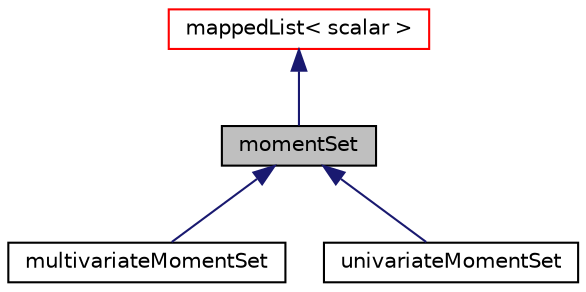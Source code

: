 digraph "momentSet"
{
  bgcolor="transparent";
  edge [fontname="Helvetica",fontsize="10",labelfontname="Helvetica",labelfontsize="10"];
  node [fontname="Helvetica",fontsize="10",shape=record];
  Node0 [label="momentSet",height=0.2,width=0.4,color="black", fillcolor="grey75", style="filled", fontcolor="black"];
  Node1 -> Node0 [dir="back",color="midnightblue",fontsize="10",style="solid",fontname="Helvetica"];
  Node1 [label="mappedList\< scalar \>",height=0.2,width=0.4,color="red",URL="$a01868.html"];
  Node0 -> Node5 [dir="back",color="midnightblue",fontsize="10",style="solid",fontname="Helvetica"];
  Node5 [label="multivariateMomentSet",height=0.2,width=0.4,color="black",URL="$a02048.html",tooltip="Stores a multivariate moment set with the corresponding list of orders. "];
  Node0 -> Node6 [dir="back",color="midnightblue",fontsize="10",style="solid",fontname="Helvetica"];
  Node6 [label="univariateMomentSet",height=0.2,width=0.4,color="black",URL="$a02052.html",tooltip="Stores a generic moment set with the corresponding list of orders. "];
}
